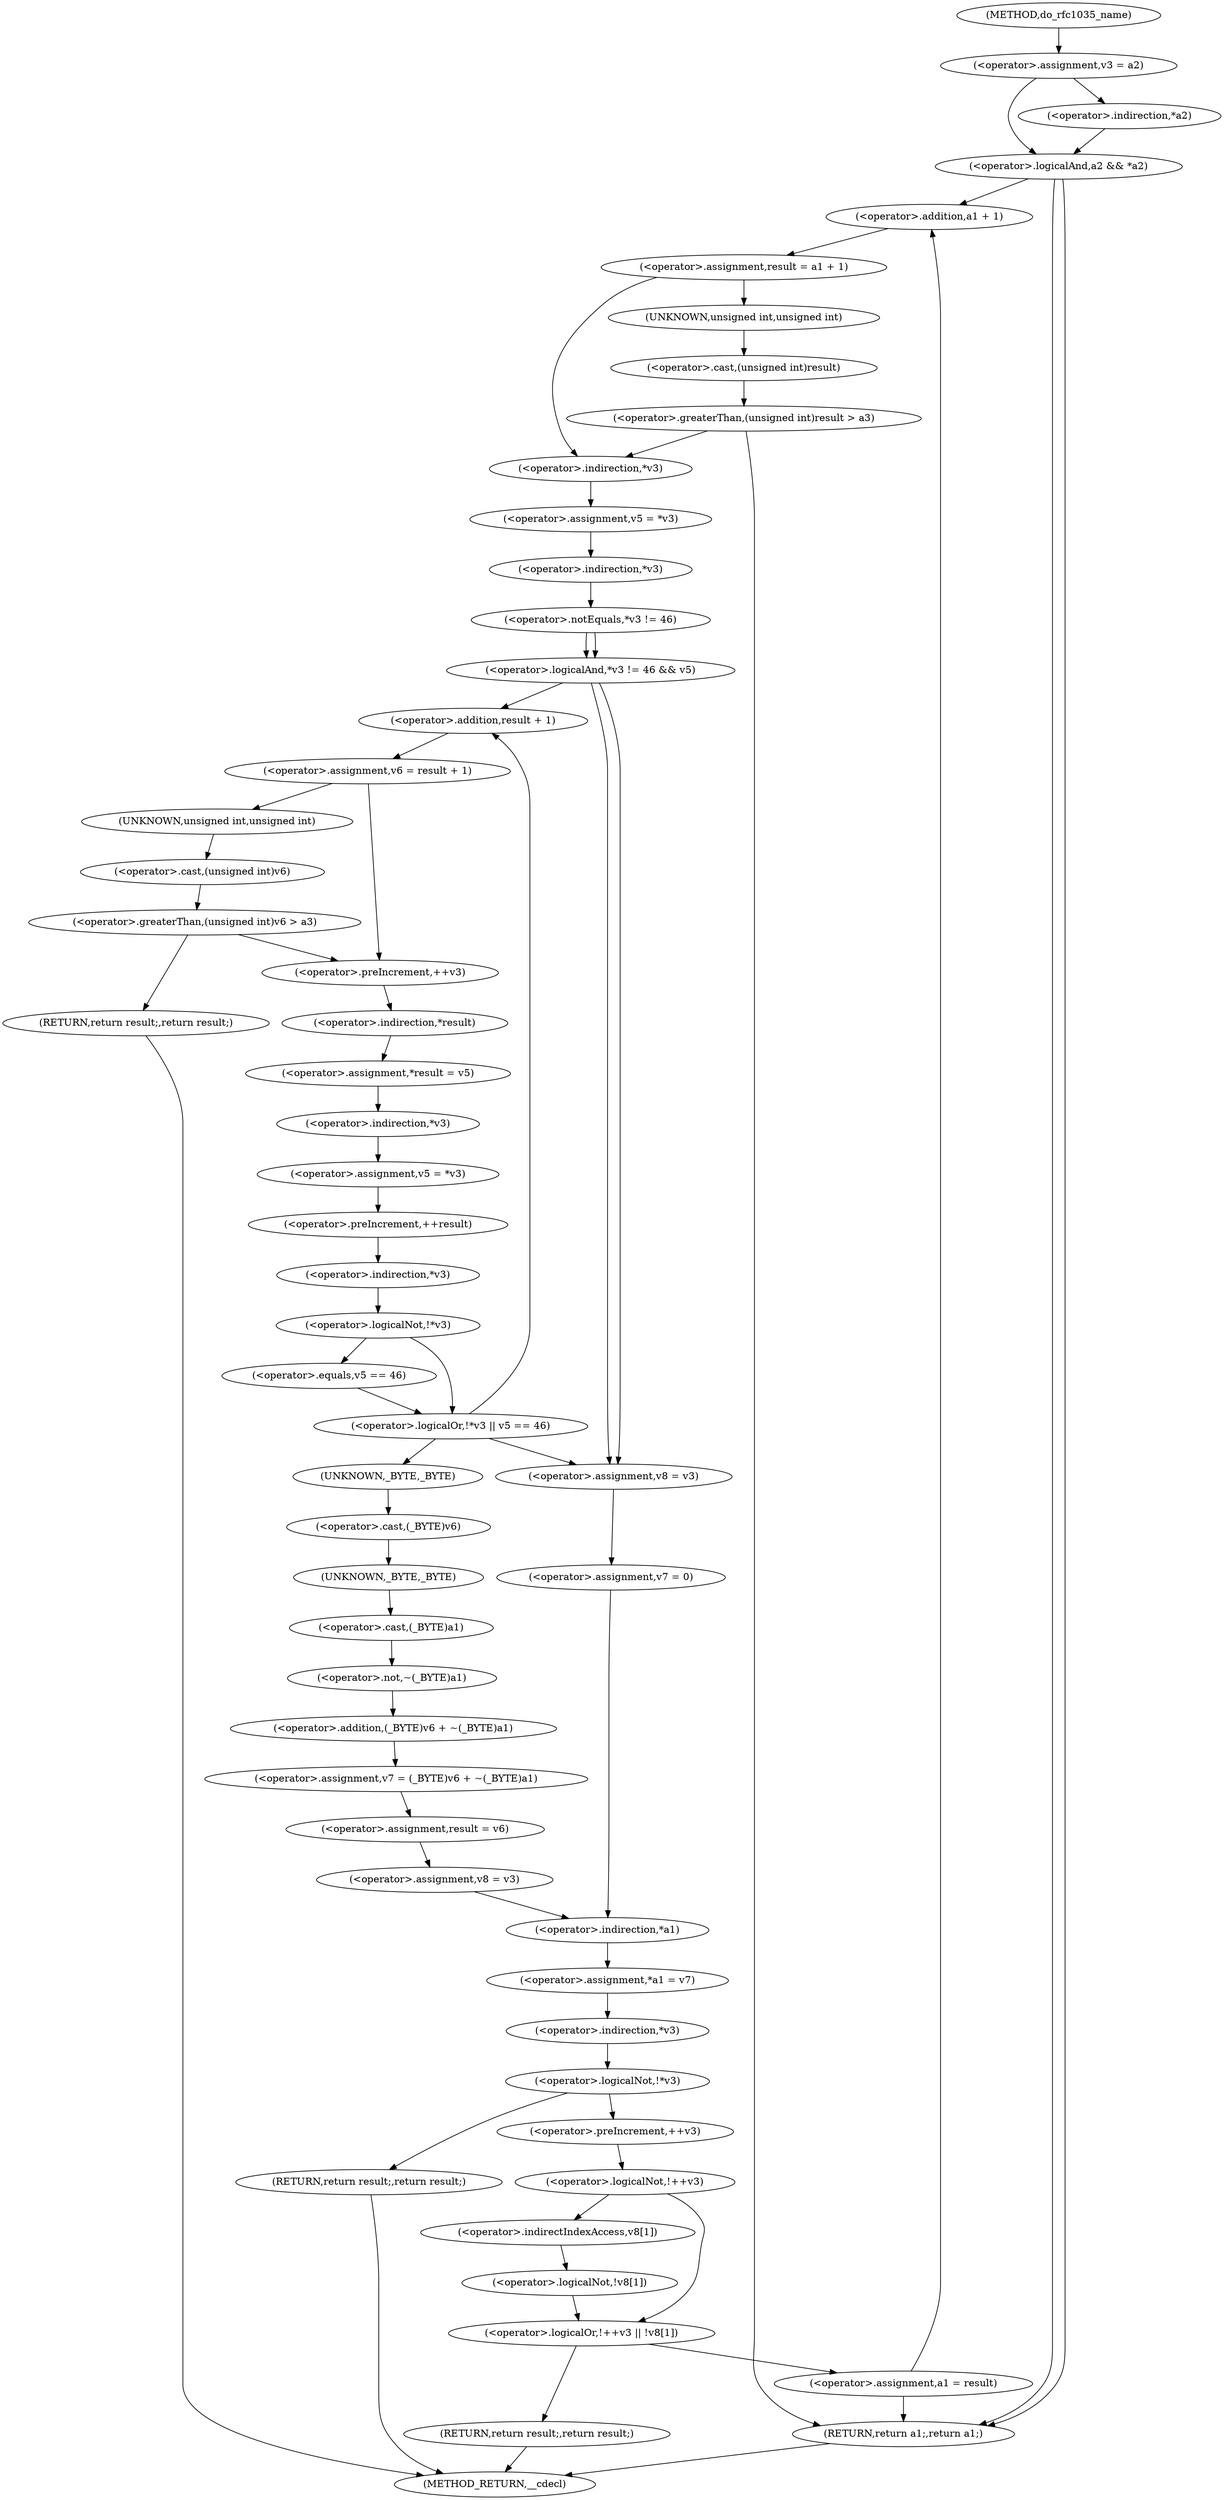 digraph do_rfc1035_name {  
"1000118" [label = "(<operator>.assignment,v3 = a2)" ]
"1000122" [label = "(<operator>.logicalAnd,a2 && *a2)" ]
"1000124" [label = "(<operator>.indirection,*a2)" ]
"1000130" [label = "(<operator>.assignment,result = a1 + 1)" ]
"1000132" [label = "(<operator>.addition,a1 + 1)" ]
"1000139" [label = "(<operator>.greaterThan,(unsigned int)result > a3)" ]
"1000140" [label = "(<operator>.cast,(unsigned int)result)" ]
"1000141" [label = "(UNKNOWN,unsigned int,unsigned int)" ]
"1000145" [label = "(<operator>.assignment,v5 = *v3)" ]
"1000147" [label = "(<operator>.indirection,*v3)" ]
"1000150" [label = "(<operator>.logicalAnd,*v3 != 46 && v5)" ]
"1000151" [label = "(<operator>.notEquals,*v3 != 46)" ]
"1000152" [label = "(<operator>.indirection,*v3)" ]
"1000160" [label = "(<operator>.assignment,v6 = result + 1)" ]
"1000162" [label = "(<operator>.addition,result + 1)" ]
"1000169" [label = "(<operator>.greaterThan,(unsigned int)v6 > a3)" ]
"1000170" [label = "(<operator>.cast,(unsigned int)v6)" ]
"1000171" [label = "(UNKNOWN,unsigned int,unsigned int)" ]
"1000174" [label = "(RETURN,return result;,return result;)" ]
"1000176" [label = "(<operator>.preIncrement,++v3)" ]
"1000178" [label = "(<operator>.assignment,*result = v5)" ]
"1000179" [label = "(<operator>.indirection,*result)" ]
"1000182" [label = "(<operator>.assignment,v5 = *v3)" ]
"1000184" [label = "(<operator>.indirection,*v3)" ]
"1000186" [label = "(<operator>.preIncrement,++result)" ]
"1000189" [label = "(<operator>.logicalOr,!*v3 || v5 == 46)" ]
"1000190" [label = "(<operator>.logicalNot,!*v3)" ]
"1000191" [label = "(<operator>.indirection,*v3)" ]
"1000193" [label = "(<operator>.equals,v5 == 46)" ]
"1000197" [label = "(<operator>.assignment,v7 = (_BYTE)v6 + ~(_BYTE)a1)" ]
"1000199" [label = "(<operator>.addition,(_BYTE)v6 + ~(_BYTE)a1)" ]
"1000200" [label = "(<operator>.cast,(_BYTE)v6)" ]
"1000201" [label = "(UNKNOWN,_BYTE,_BYTE)" ]
"1000203" [label = "(<operator>.not,~(_BYTE)a1)" ]
"1000204" [label = "(<operator>.cast,(_BYTE)a1)" ]
"1000205" [label = "(UNKNOWN,_BYTE,_BYTE)" ]
"1000207" [label = "(<operator>.assignment,result = v6)" ]
"1000210" [label = "(<operator>.assignment,v8 = v3)" ]
"1000214" [label = "(<operator>.assignment,v8 = v3)" ]
"1000217" [label = "(<operator>.assignment,v7 = 0)" ]
"1000221" [label = "(<operator>.assignment,*a1 = v7)" ]
"1000222" [label = "(<operator>.indirection,*a1)" ]
"1000226" [label = "(<operator>.logicalNot,!*v3)" ]
"1000227" [label = "(<operator>.indirection,*v3)" ]
"1000229" [label = "(RETURN,return result;,return result;)" ]
"1000232" [label = "(<operator>.logicalOr,!++v3 || !v8[1])" ]
"1000233" [label = "(<operator>.logicalNot,!++v3)" ]
"1000234" [label = "(<operator>.preIncrement,++v3)" ]
"1000236" [label = "(<operator>.logicalNot,!v8[1])" ]
"1000237" [label = "(<operator>.indirectIndexAccess,v8[1])" ]
"1000240" [label = "(RETURN,return result;,return result;)" ]
"1000242" [label = "(<operator>.assignment,a1 = result)" ]
"1000245" [label = "(RETURN,return a1;,return a1;)" ]
"1000107" [label = "(METHOD,do_rfc1035_name)" ]
"1000247" [label = "(METHOD_RETURN,__cdecl)" ]
  "1000118" -> "1000122" 
  "1000118" -> "1000124" 
  "1000122" -> "1000132" 
  "1000122" -> "1000245" 
  "1000122" -> "1000245" 
  "1000124" -> "1000122" 
  "1000130" -> "1000141" 
  "1000130" -> "1000147" 
  "1000132" -> "1000130" 
  "1000139" -> "1000245" 
  "1000139" -> "1000147" 
  "1000140" -> "1000139" 
  "1000141" -> "1000140" 
  "1000145" -> "1000152" 
  "1000147" -> "1000145" 
  "1000150" -> "1000162" 
  "1000150" -> "1000214" 
  "1000150" -> "1000214" 
  "1000151" -> "1000150" 
  "1000151" -> "1000150" 
  "1000152" -> "1000151" 
  "1000160" -> "1000171" 
  "1000160" -> "1000176" 
  "1000162" -> "1000160" 
  "1000169" -> "1000174" 
  "1000169" -> "1000176" 
  "1000170" -> "1000169" 
  "1000171" -> "1000170" 
  "1000174" -> "1000247" 
  "1000176" -> "1000179" 
  "1000178" -> "1000184" 
  "1000179" -> "1000178" 
  "1000182" -> "1000186" 
  "1000184" -> "1000182" 
  "1000186" -> "1000191" 
  "1000189" -> "1000162" 
  "1000189" -> "1000214" 
  "1000189" -> "1000201" 
  "1000190" -> "1000189" 
  "1000190" -> "1000193" 
  "1000191" -> "1000190" 
  "1000193" -> "1000189" 
  "1000197" -> "1000207" 
  "1000199" -> "1000197" 
  "1000200" -> "1000205" 
  "1000201" -> "1000200" 
  "1000203" -> "1000199" 
  "1000204" -> "1000203" 
  "1000205" -> "1000204" 
  "1000207" -> "1000210" 
  "1000210" -> "1000222" 
  "1000214" -> "1000217" 
  "1000217" -> "1000222" 
  "1000221" -> "1000227" 
  "1000222" -> "1000221" 
  "1000226" -> "1000229" 
  "1000226" -> "1000234" 
  "1000227" -> "1000226" 
  "1000229" -> "1000247" 
  "1000232" -> "1000240" 
  "1000232" -> "1000242" 
  "1000233" -> "1000232" 
  "1000233" -> "1000237" 
  "1000234" -> "1000233" 
  "1000236" -> "1000232" 
  "1000237" -> "1000236" 
  "1000240" -> "1000247" 
  "1000242" -> "1000132" 
  "1000242" -> "1000245" 
  "1000245" -> "1000247" 
  "1000107" -> "1000118" 
}
